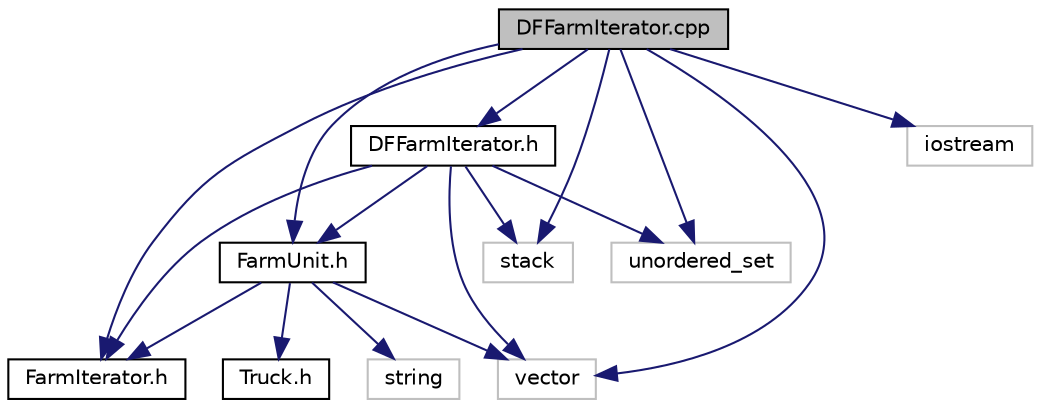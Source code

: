 digraph "DFFarmIterator.cpp"
{
 // LATEX_PDF_SIZE
  edge [fontname="Helvetica",fontsize="10",labelfontname="Helvetica",labelfontsize="10"];
  node [fontname="Helvetica",fontsize="10",shape=record];
  Node1 [label="DFFarmIterator.cpp",height=0.2,width=0.4,color="black", fillcolor="grey75", style="filled", fontcolor="black",tooltip="Implementation of the DFFarmIterator class."];
  Node1 -> Node2 [color="midnightblue",fontsize="10",style="solid",fontname="Helvetica"];
  Node2 [label="FarmIterator.h",height=0.2,width=0.4,color="black", fillcolor="white", style="filled",URL="$FarmIterator_8h.html",tooltip="Class definition for Component 5 - Iterator (Iterator)"];
  Node1 -> Node3 [color="midnightblue",fontsize="10",style="solid",fontname="Helvetica"];
  Node3 [label="FarmUnit.h",height=0.2,width=0.4,color="black", fillcolor="white", style="filled",URL="$FarmUnit_8h.html",tooltip="Class definition for Component 1 - Composite (Component) and Component 5 - Iterator (Aggregate)"];
  Node3 -> Node4 [color="midnightblue",fontsize="10",style="solid",fontname="Helvetica"];
  Node4 [label="vector",height=0.2,width=0.4,color="grey75", fillcolor="white", style="filled",tooltip=" "];
  Node3 -> Node5 [color="midnightblue",fontsize="10",style="solid",fontname="Helvetica"];
  Node5 [label="string",height=0.2,width=0.4,color="grey75", fillcolor="white", style="filled",tooltip=" "];
  Node3 -> Node6 [color="midnightblue",fontsize="10",style="solid",fontname="Helvetica"];
  Node6 [label="Truck.h",height=0.2,width=0.4,color="black", fillcolor="white", style="filled",URL="$Truck_8h.html",tooltip="Class definition for Component 4 - Observer (Observer)"];
  Node3 -> Node2 [color="midnightblue",fontsize="10",style="solid",fontname="Helvetica"];
  Node1 -> Node7 [color="midnightblue",fontsize="10",style="solid",fontname="Helvetica"];
  Node7 [label="DFFarmIterator.h",height=0.2,width=0.4,color="black", fillcolor="white", style="filled",URL="$DFFarmIterator_8h.html",tooltip="Class definition for Component 5 - Iterator (ConcreteIterator)"];
  Node7 -> Node2 [color="midnightblue",fontsize="10",style="solid",fontname="Helvetica"];
  Node7 -> Node3 [color="midnightblue",fontsize="10",style="solid",fontname="Helvetica"];
  Node7 -> Node8 [color="midnightblue",fontsize="10",style="solid",fontname="Helvetica"];
  Node8 [label="stack",height=0.2,width=0.4,color="grey75", fillcolor="white", style="filled",tooltip=" "];
  Node7 -> Node4 [color="midnightblue",fontsize="10",style="solid",fontname="Helvetica"];
  Node7 -> Node9 [color="midnightblue",fontsize="10",style="solid",fontname="Helvetica"];
  Node9 [label="unordered_set",height=0.2,width=0.4,color="grey75", fillcolor="white", style="filled",tooltip=" "];
  Node1 -> Node8 [color="midnightblue",fontsize="10",style="solid",fontname="Helvetica"];
  Node1 -> Node4 [color="midnightblue",fontsize="10",style="solid",fontname="Helvetica"];
  Node1 -> Node9 [color="midnightblue",fontsize="10",style="solid",fontname="Helvetica"];
  Node1 -> Node10 [color="midnightblue",fontsize="10",style="solid",fontname="Helvetica"];
  Node10 [label="iostream",height=0.2,width=0.4,color="grey75", fillcolor="white", style="filled",tooltip=" "];
}
